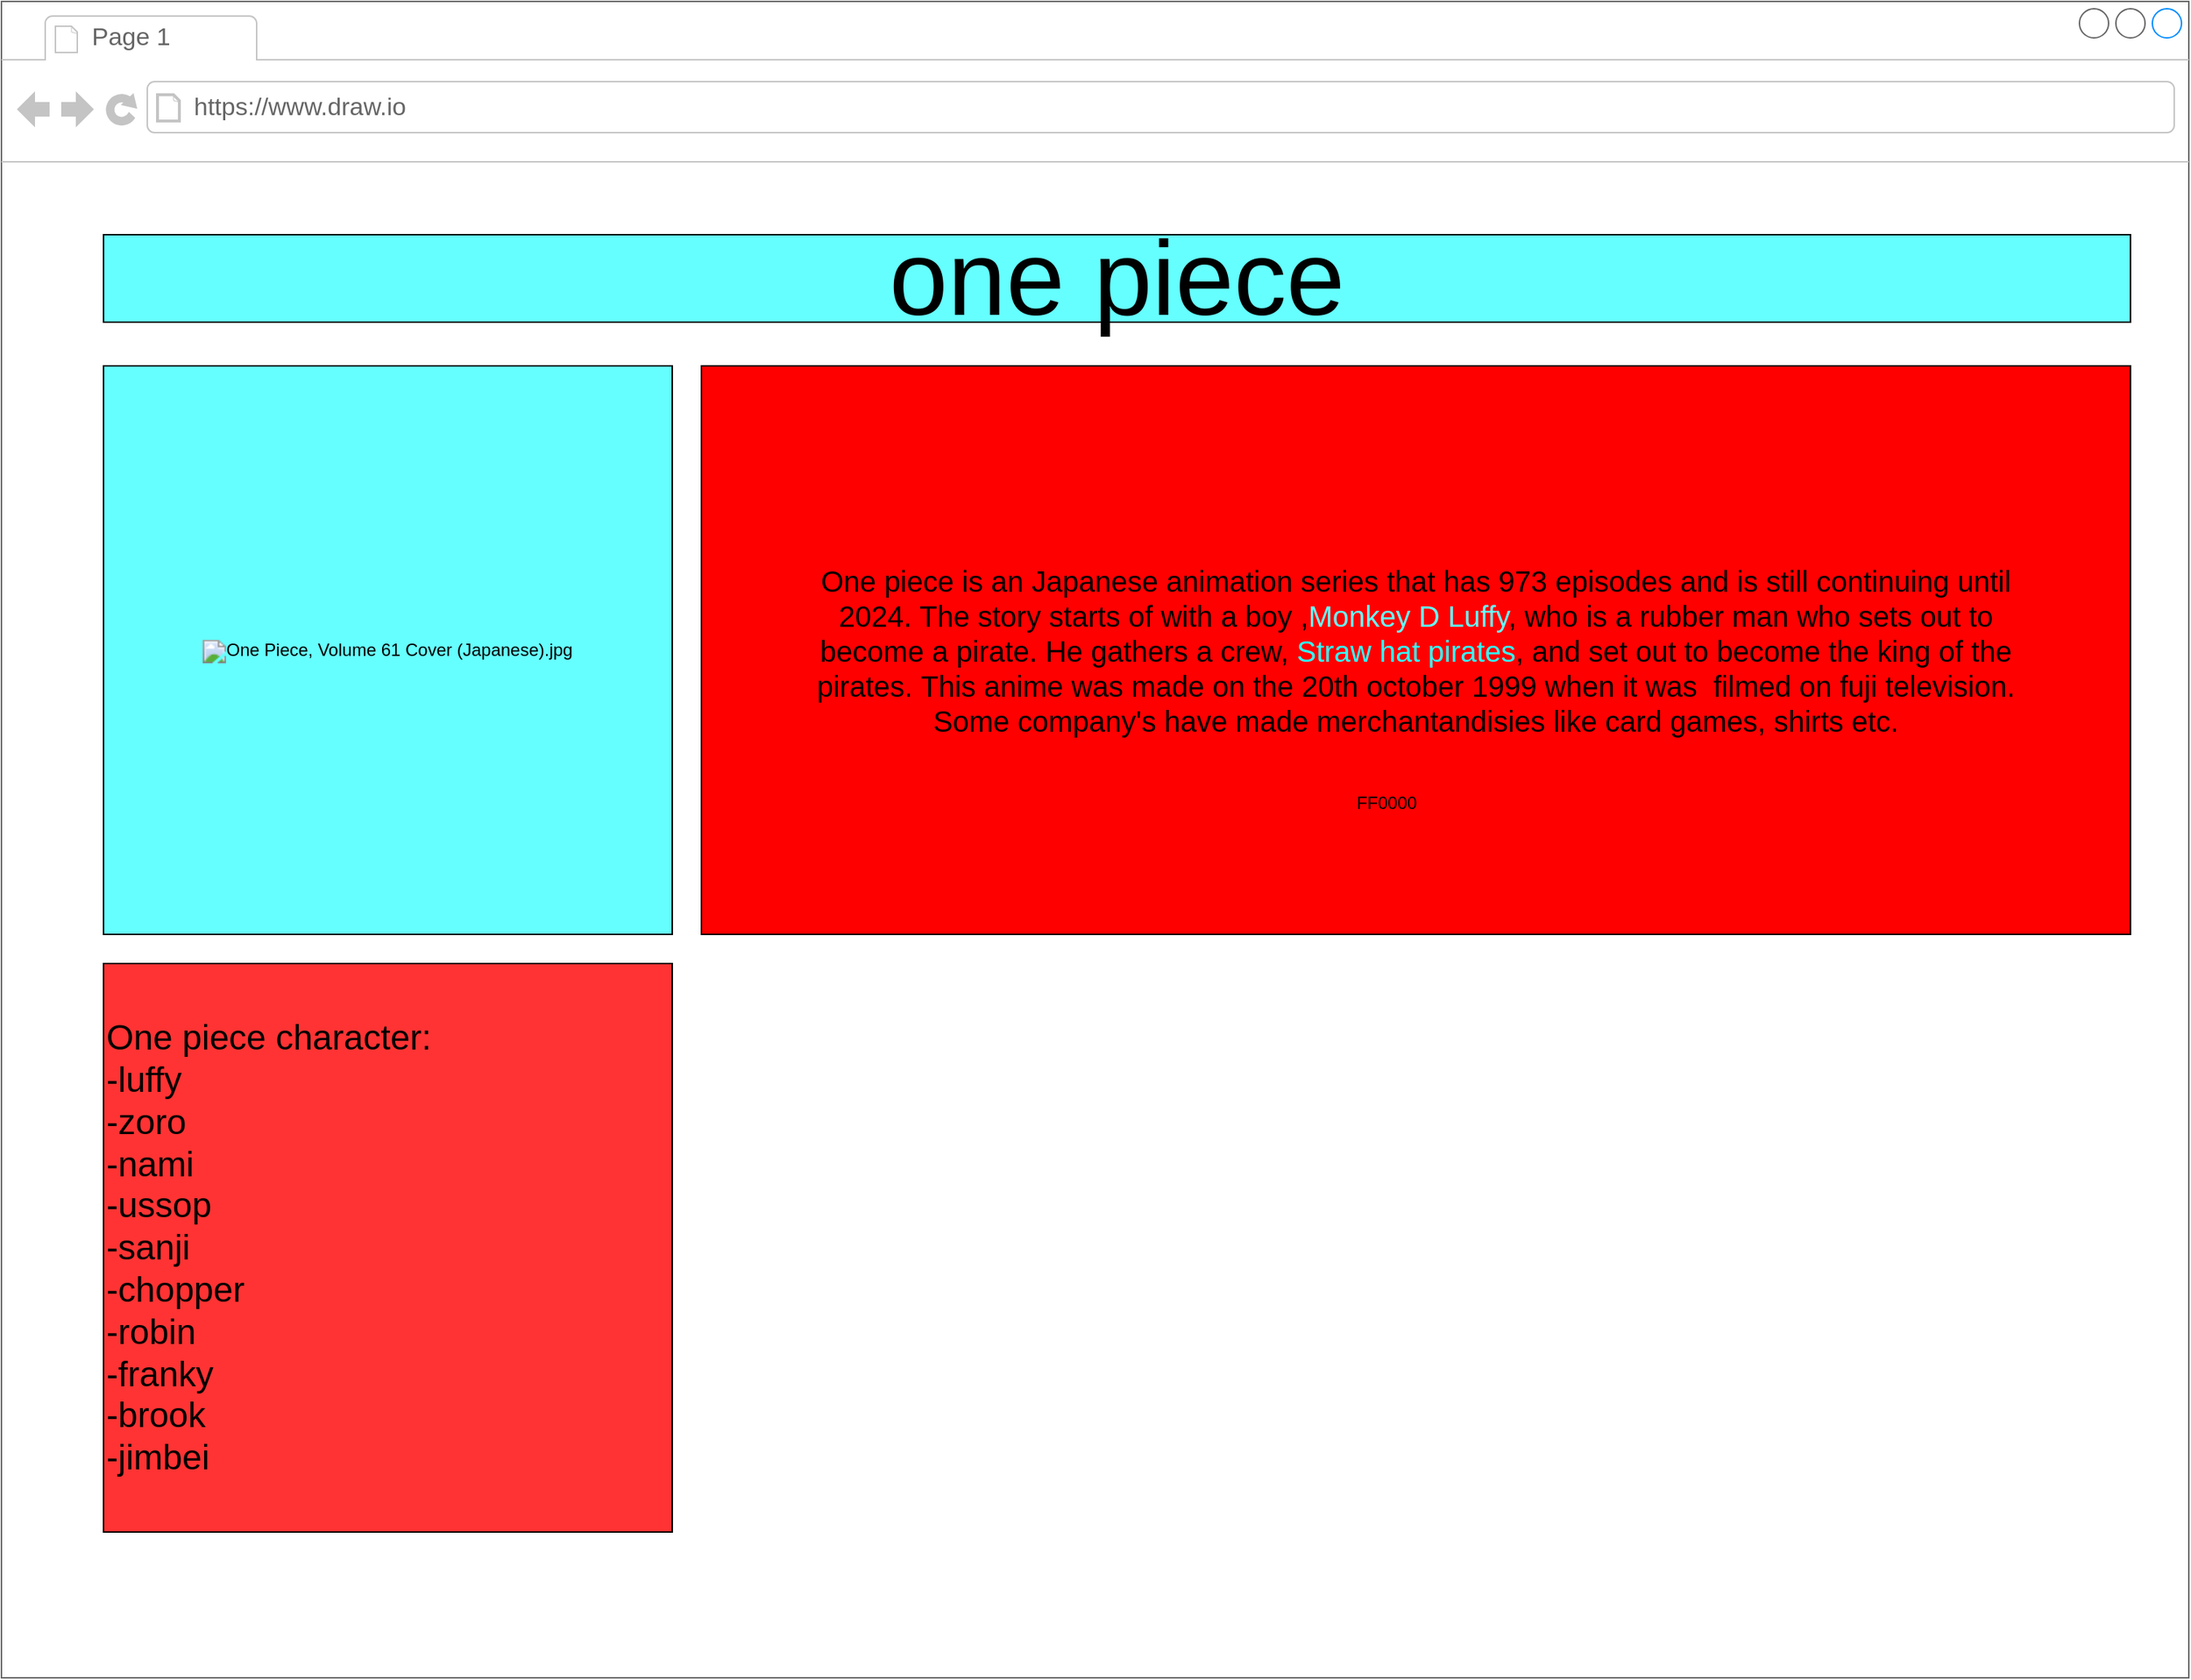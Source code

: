<mxfile version="14.7.2" type="github">
  <diagram id="K8sE7QxHrUB8QWkYRPJ0" name="Page-1">
    <mxGraphModel dx="2272" dy="1894" grid="1" gridSize="10" guides="1" tooltips="1" connect="1" arrows="1" fold="1" page="1" pageScale="1" pageWidth="850" pageHeight="1100" math="0" shadow="0">
      <root>
        <mxCell id="0" />
        <mxCell id="1" parent="0" />
        <mxCell id="iVqao9NhU7qHYT6IuISl-1" value="" style="strokeWidth=1;shadow=0;dashed=0;align=center;html=1;shape=mxgraph.mockup.containers.browserWindow;rSize=0;strokeColor=#666666;strokeColor2=#008cff;strokeColor3=#c4c4c4;mainText=,;recursiveResize=0;" parent="1" vertex="1">
          <mxGeometry x="-830" y="-1070" width="1500" height="1150" as="geometry" />
        </mxCell>
        <mxCell id="iVqao9NhU7qHYT6IuISl-2" value="Page 1" style="strokeWidth=1;shadow=0;dashed=0;align=center;html=1;shape=mxgraph.mockup.containers.anchor;fontSize=17;fontColor=#666666;align=left;" parent="iVqao9NhU7qHYT6IuISl-1" vertex="1">
          <mxGeometry x="60" y="12" width="110" height="26" as="geometry" />
        </mxCell>
        <mxCell id="iVqao9NhU7qHYT6IuISl-3" value="https://www.draw.io" style="strokeWidth=1;shadow=0;dashed=0;align=center;html=1;shape=mxgraph.mockup.containers.anchor;rSize=0;fontSize=17;fontColor=#666666;align=left;" parent="iVqao9NhU7qHYT6IuISl-1" vertex="1">
          <mxGeometry x="130" y="60" width="250" height="26" as="geometry" />
        </mxCell>
        <mxCell id="iVqao9NhU7qHYT6IuISl-7" value="" style="rounded=0;whiteSpace=wrap;html=1;fillColor=#FF0000;" parent="iVqao9NhU7qHYT6IuISl-1" vertex="1">
          <mxGeometry x="480" y="250" width="980" height="390" as="geometry" />
        </mxCell>
        <mxCell id="pK_Dfuo4M3uwtithsgCP-3" value="&lt;span style=&quot;font-size: 20px&quot;&gt;One piece is an Japanese&amp;nbsp;animation series&amp;nbsp;that has 973 episodes and is still continuing&amp;nbsp;until 2024. The story starts of with a boy ,&lt;font color=&quot;#66ffff&quot;&gt;Monkey D Luffy&lt;/font&gt;, who is a rubber man who sets out to become a pirate. He gathers a crew, &lt;font color=&quot;#33ffff&quot;&gt;Straw hat pirates&lt;/font&gt;, and set out to become the king of the pirates.&amp;nbsp;This anime was made on the 20th october 1999 when it was&amp;nbsp; filmed on fuji television. Some company&#39;s have made merchantandisies like card games, shirts etc.&lt;/span&gt;" style="text;html=1;strokeColor=none;fillColor=none;align=center;verticalAlign=middle;whiteSpace=wrap;rounded=0;" parent="iVqao9NhU7qHYT6IuISl-1" vertex="1">
          <mxGeometry x="535" y="295" width="870" height="300" as="geometry" />
        </mxCell>
        <mxCell id="JeWfxyr8rnKe8wjK0Hx8-1" value="FF0000" style="text;html=1;strokeColor=none;fillColor=none;align=center;verticalAlign=middle;whiteSpace=wrap;rounded=0;" parent="iVqao9NhU7qHYT6IuISl-1" vertex="1">
          <mxGeometry x="930" y="540" width="40" height="20" as="geometry" />
        </mxCell>
        <mxCell id="iVqao9NhU7qHYT6IuISl-5" value="&lt;font style=&quot;font-size: 72px&quot;&gt;one piece&lt;/font&gt;" style="rounded=0;whiteSpace=wrap;html=1;fillColor=#66FFFF;" parent="iVqao9NhU7qHYT6IuISl-1" vertex="1">
          <mxGeometry x="70" y="160" width="1390" height="60" as="geometry" />
        </mxCell>
        <mxCell id="iVqao9NhU7qHYT6IuISl-6" value="&lt;img src=&quot;https://upload.wikimedia.org/wikipedia/en/thumb/9/90/One_Piece%2C_Volume_61_Cover_%28Japanese%29.jpg/220px-One_Piece%2C_Volume_61_Cover_%28Japanese%29.jpg&quot; alt=&quot;One Piece, Volume 61 Cover (Japanese).jpg&quot;&gt;" style="whiteSpace=wrap;html=1;aspect=fixed;fillColor=#66FFFF;" parent="iVqao9NhU7qHYT6IuISl-1" vertex="1">
          <mxGeometry x="70" y="250" width="390" height="390" as="geometry" />
        </mxCell>
        <mxCell id="D8l1IGv8UEZCTQ5zERAg-1" value="&lt;font style=&quot;font-size: 24px&quot;&gt;One piece character:&lt;br&gt;-luffy&lt;br&gt;-zoro&lt;br&gt;-nami&lt;br&gt;-ussop&lt;br&gt;-sanji&lt;br&gt;-chopper&lt;br&gt;-robin&lt;br&gt;-franky&lt;br&gt;-brook&lt;br&gt;-jimbei&lt;/font&gt;" style="whiteSpace=wrap;html=1;aspect=fixed;fillColor=#FF3333;align=left;" vertex="1" parent="iVqao9NhU7qHYT6IuISl-1">
          <mxGeometry x="70" y="660" width="390" height="390" as="geometry" />
        </mxCell>
      </root>
    </mxGraphModel>
  </diagram>
</mxfile>
